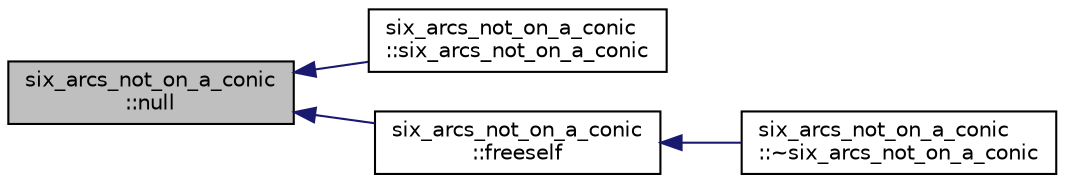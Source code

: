 digraph "six_arcs_not_on_a_conic::null"
{
  edge [fontname="Helvetica",fontsize="10",labelfontname="Helvetica",labelfontsize="10"];
  node [fontname="Helvetica",fontsize="10",shape=record];
  rankdir="LR";
  Node1078 [label="six_arcs_not_on_a_conic\l::null",height=0.2,width=0.4,color="black", fillcolor="grey75", style="filled", fontcolor="black"];
  Node1078 -> Node1079 [dir="back",color="midnightblue",fontsize="10",style="solid",fontname="Helvetica"];
  Node1079 [label="six_arcs_not_on_a_conic\l::six_arcs_not_on_a_conic",height=0.2,width=0.4,color="black", fillcolor="white", style="filled",URL="$d8/de6/classsix__arcs__not__on__a__conic.html#a81cfd6089a60462b815bab4b2913680a"];
  Node1078 -> Node1080 [dir="back",color="midnightblue",fontsize="10",style="solid",fontname="Helvetica"];
  Node1080 [label="six_arcs_not_on_a_conic\l::freeself",height=0.2,width=0.4,color="black", fillcolor="white", style="filled",URL="$d8/de6/classsix__arcs__not__on__a__conic.html#a3c579d56c3078300d1091bf32ee30249"];
  Node1080 -> Node1081 [dir="back",color="midnightblue",fontsize="10",style="solid",fontname="Helvetica"];
  Node1081 [label="six_arcs_not_on_a_conic\l::~six_arcs_not_on_a_conic",height=0.2,width=0.4,color="black", fillcolor="white", style="filled",URL="$d8/de6/classsix__arcs__not__on__a__conic.html#abaa8b2318b6f2a68c508b1ec9db9e2f1"];
}
